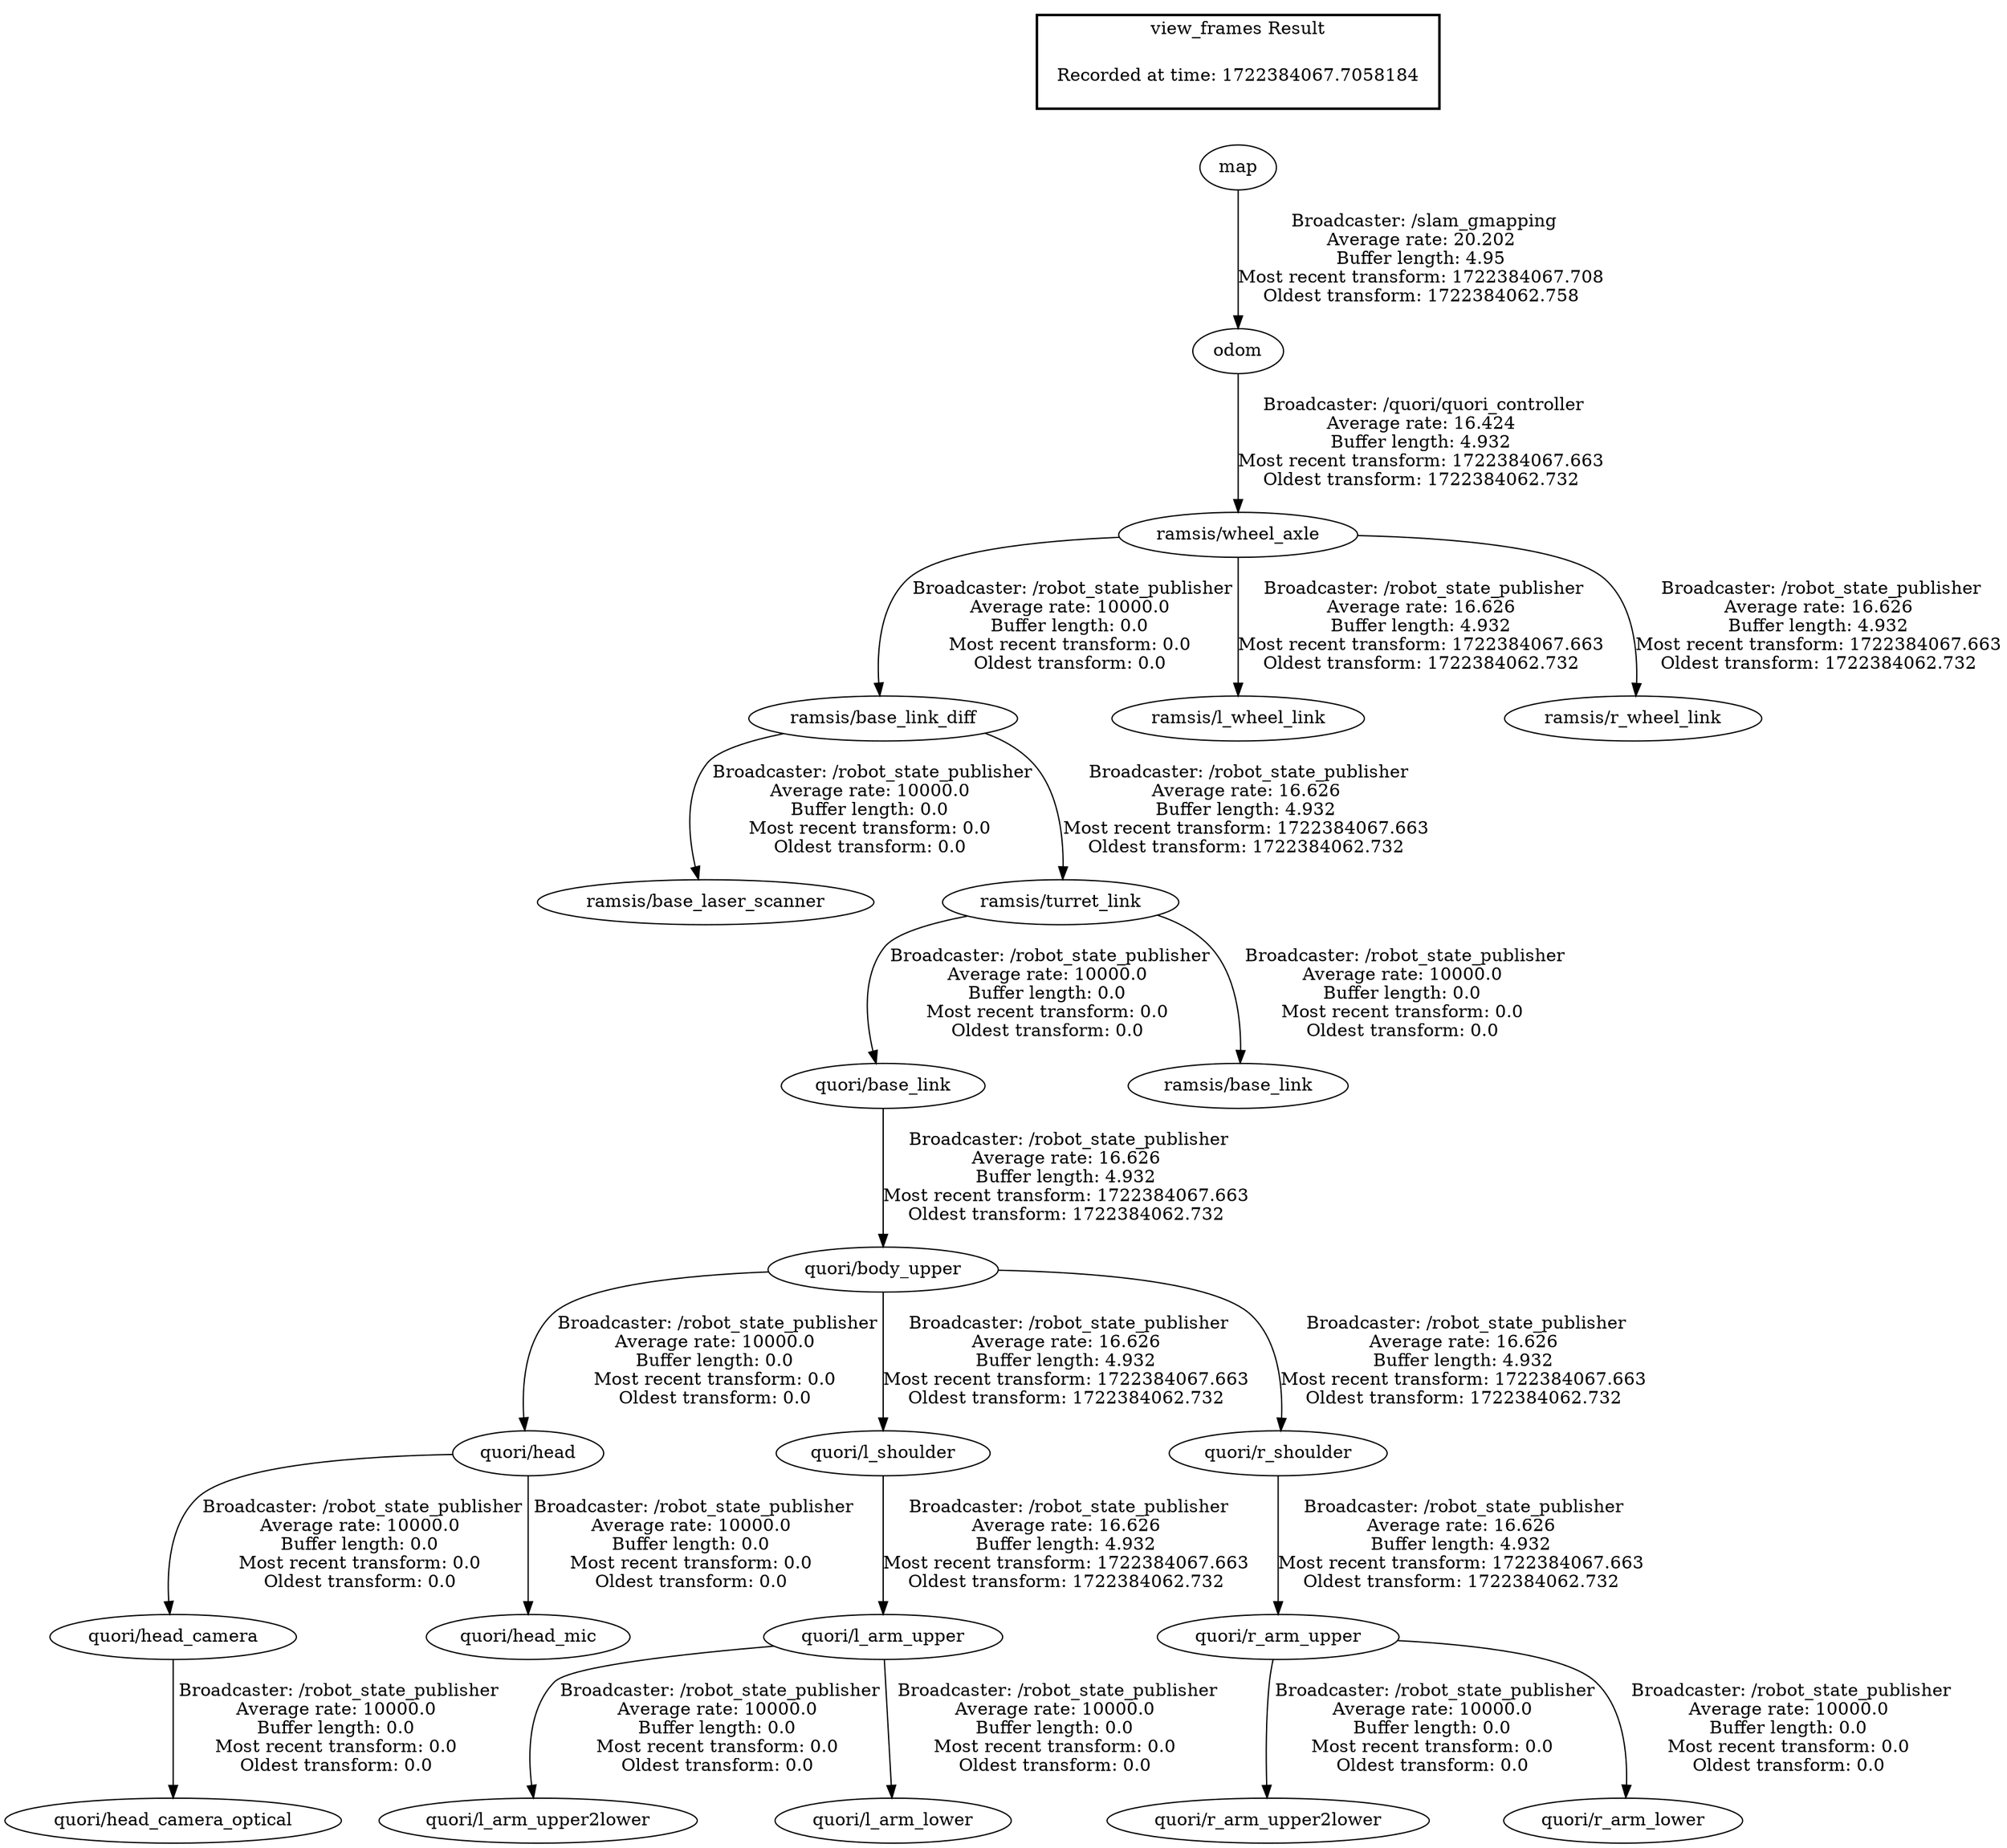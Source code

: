 digraph G {
"quori/head" -> "quori/head_camera"[label=" Broadcaster: /robot_state_publisher\nAverage rate: 10000.0\nBuffer length: 0.0\nMost recent transform: 0.0\nOldest transform: 0.0\n"];
"quori/body_upper" -> "quori/head"[label=" Broadcaster: /robot_state_publisher\nAverage rate: 10000.0\nBuffer length: 0.0\nMost recent transform: 0.0\nOldest transform: 0.0\n"];
"quori/head_camera" -> "quori/head_camera_optical"[label=" Broadcaster: /robot_state_publisher\nAverage rate: 10000.0\nBuffer length: 0.0\nMost recent transform: 0.0\nOldest transform: 0.0\n"];
"quori/l_arm_upper" -> "quori/l_arm_upper2lower"[label=" Broadcaster: /robot_state_publisher\nAverage rate: 10000.0\nBuffer length: 0.0\nMost recent transform: 0.0\nOldest transform: 0.0\n"];
"quori/l_shoulder" -> "quori/l_arm_upper"[label=" Broadcaster: /robot_state_publisher\nAverage rate: 16.626\nBuffer length: 4.932\nMost recent transform: 1722384067.663\nOldest transform: 1722384062.732\n"];
"quori/l_arm_upper" -> "quori/l_arm_lower"[label=" Broadcaster: /robot_state_publisher\nAverage rate: 10000.0\nBuffer length: 0.0\nMost recent transform: 0.0\nOldest transform: 0.0\n"];
"ramsis/base_link_diff" -> "ramsis/base_laser_scanner"[label=" Broadcaster: /robot_state_publisher\nAverage rate: 10000.0\nBuffer length: 0.0\nMost recent transform: 0.0\nOldest transform: 0.0\n"];
"ramsis/wheel_axle" -> "ramsis/base_link_diff"[label=" Broadcaster: /robot_state_publisher\nAverage rate: 10000.0\nBuffer length: 0.0\nMost recent transform: 0.0\nOldest transform: 0.0\n"];
"quori/head" -> "quori/head_mic"[label=" Broadcaster: /robot_state_publisher\nAverage rate: 10000.0\nBuffer length: 0.0\nMost recent transform: 0.0\nOldest transform: 0.0\n"];
"quori/base_link" -> "quori/body_upper"[label=" Broadcaster: /robot_state_publisher\nAverage rate: 16.626\nBuffer length: 4.932\nMost recent transform: 1722384067.663\nOldest transform: 1722384062.732\n"];
"quori/r_arm_upper" -> "quori/r_arm_upper2lower"[label=" Broadcaster: /robot_state_publisher\nAverage rate: 10000.0\nBuffer length: 0.0\nMost recent transform: 0.0\nOldest transform: 0.0\n"];
"quori/r_shoulder" -> "quori/r_arm_upper"[label=" Broadcaster: /robot_state_publisher\nAverage rate: 16.626\nBuffer length: 4.932\nMost recent transform: 1722384067.663\nOldest transform: 1722384062.732\n"];
"quori/r_arm_upper" -> "quori/r_arm_lower"[label=" Broadcaster: /robot_state_publisher\nAverage rate: 10000.0\nBuffer length: 0.0\nMost recent transform: 0.0\nOldest transform: 0.0\n"];
"odom" -> "ramsis/wheel_axle"[label=" Broadcaster: /quori/quori_controller\nAverage rate: 16.424\nBuffer length: 4.932\nMost recent transform: 1722384067.663\nOldest transform: 1722384062.732\n"];
"ramsis/turret_link" -> "quori/base_link"[label=" Broadcaster: /robot_state_publisher\nAverage rate: 10000.0\nBuffer length: 0.0\nMost recent transform: 0.0\nOldest transform: 0.0\n"];
"ramsis/base_link_diff" -> "ramsis/turret_link"[label=" Broadcaster: /robot_state_publisher\nAverage rate: 16.626\nBuffer length: 4.932\nMost recent transform: 1722384067.663\nOldest transform: 1722384062.732\n"];
"ramsis/turret_link" -> "ramsis/base_link"[label=" Broadcaster: /robot_state_publisher\nAverage rate: 10000.0\nBuffer length: 0.0\nMost recent transform: 0.0\nOldest transform: 0.0\n"];
"map" -> "odom"[label=" Broadcaster: /slam_gmapping\nAverage rate: 20.202\nBuffer length: 4.95\nMost recent transform: 1722384067.708\nOldest transform: 1722384062.758\n"];
"quori/body_upper" -> "quori/l_shoulder"[label=" Broadcaster: /robot_state_publisher\nAverage rate: 16.626\nBuffer length: 4.932\nMost recent transform: 1722384067.663\nOldest transform: 1722384062.732\n"];
"ramsis/wheel_axle" -> "ramsis/l_wheel_link"[label=" Broadcaster: /robot_state_publisher\nAverage rate: 16.626\nBuffer length: 4.932\nMost recent transform: 1722384067.663\nOldest transform: 1722384062.732\n"];
"quori/body_upper" -> "quori/r_shoulder"[label=" Broadcaster: /robot_state_publisher\nAverage rate: 16.626\nBuffer length: 4.932\nMost recent transform: 1722384067.663\nOldest transform: 1722384062.732\n"];
"ramsis/wheel_axle" -> "ramsis/r_wheel_link"[label=" Broadcaster: /robot_state_publisher\nAverage rate: 16.626\nBuffer length: 4.932\nMost recent transform: 1722384067.663\nOldest transform: 1722384062.732\n"];
edge [style=invis];
 subgraph cluster_legend { style=bold; color=black; label ="view_frames Result";
"Recorded at time: 1722384067.7058184"[ shape=plaintext ] ;
}->"map";
}